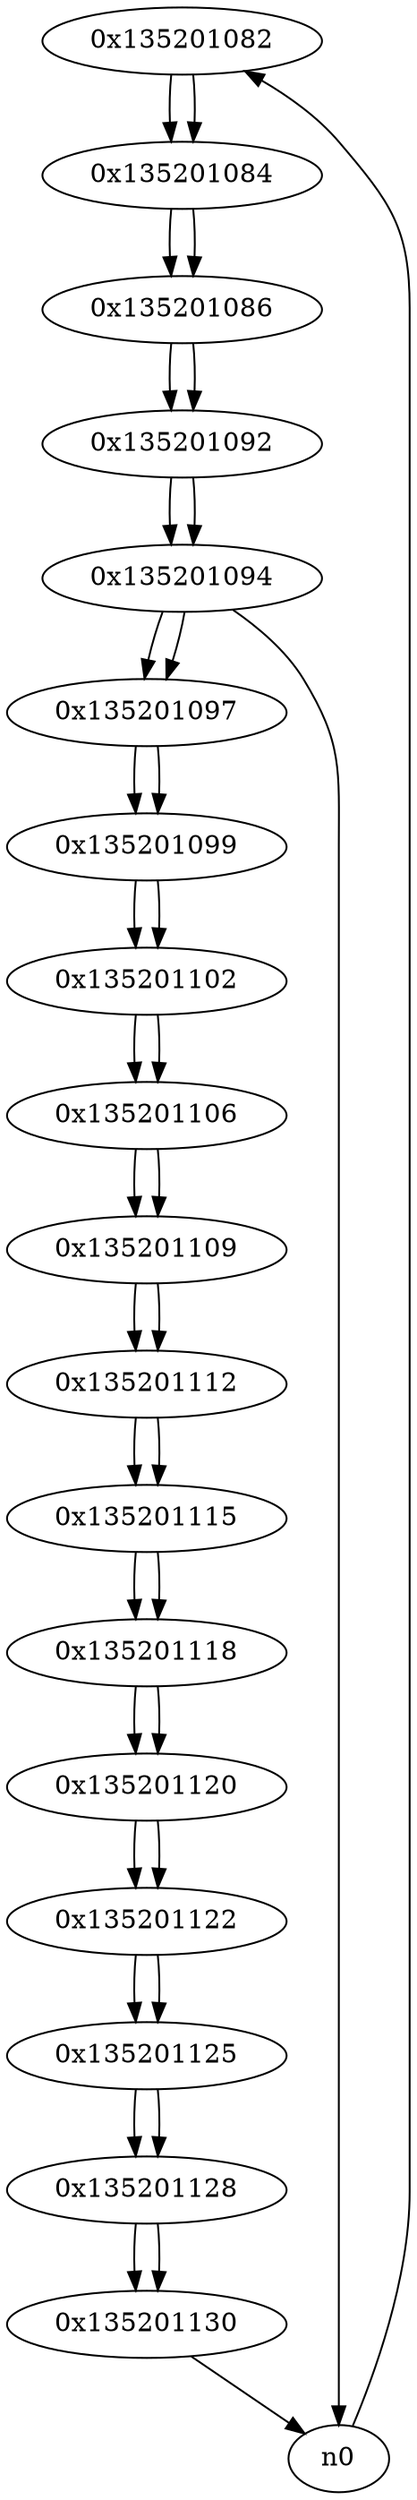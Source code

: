 digraph G{
/* nodes */
  n1 [label="0x135201082"]
  n2 [label="0x135201084"]
  n3 [label="0x135201086"]
  n4 [label="0x135201092"]
  n5 [label="0x135201094"]
  n6 [label="0x135201097"]
  n7 [label="0x135201099"]
  n8 [label="0x135201102"]
  n9 [label="0x135201106"]
  n10 [label="0x135201109"]
  n11 [label="0x135201112"]
  n12 [label="0x135201115"]
  n13 [label="0x135201118"]
  n14 [label="0x135201120"]
  n15 [label="0x135201122"]
  n16 [label="0x135201125"]
  n17 [label="0x135201128"]
  n18 [label="0x135201130"]
/* edges */
n1 -> n2;
n0 -> n1;
n2 -> n3;
n1 -> n2;
n3 -> n4;
n2 -> n3;
n4 -> n5;
n3 -> n4;
n5 -> n6;
n5 -> n0;
n4 -> n5;
n6 -> n7;
n5 -> n6;
n7 -> n8;
n6 -> n7;
n8 -> n9;
n7 -> n8;
n9 -> n10;
n8 -> n9;
n10 -> n11;
n9 -> n10;
n11 -> n12;
n10 -> n11;
n12 -> n13;
n11 -> n12;
n13 -> n14;
n12 -> n13;
n14 -> n15;
n13 -> n14;
n15 -> n16;
n14 -> n15;
n16 -> n17;
n15 -> n16;
n17 -> n18;
n16 -> n17;
n18 -> n0;
n17 -> n18;
}
